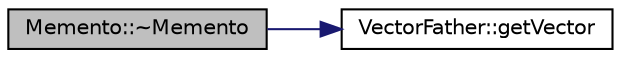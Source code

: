 digraph "Memento::~Memento"
{
 // LATEX_PDF_SIZE
  edge [fontname="Helvetica",fontsize="10",labelfontname="Helvetica",labelfontsize="10"];
  node [fontname="Helvetica",fontsize="10",shape=record];
  rankdir="LR";
  Node1 [label="Memento::~Memento",height=0.2,width=0.4,color="black", fillcolor="grey75", style="filled", fontcolor="black",tooltip="Destructor for Memento."];
  Node1 -> Node2 [color="midnightblue",fontsize="10",style="solid",fontname="Helvetica"];
  Node2 [label="VectorFather::getVector",height=0.2,width=0.4,color="black", fillcolor="white", style="filled",URL="$classVectorFather.html#a3771623fd65c9c57cb3bf56b8d1c38f6",tooltip="Get direct access to the internal vector."];
}
